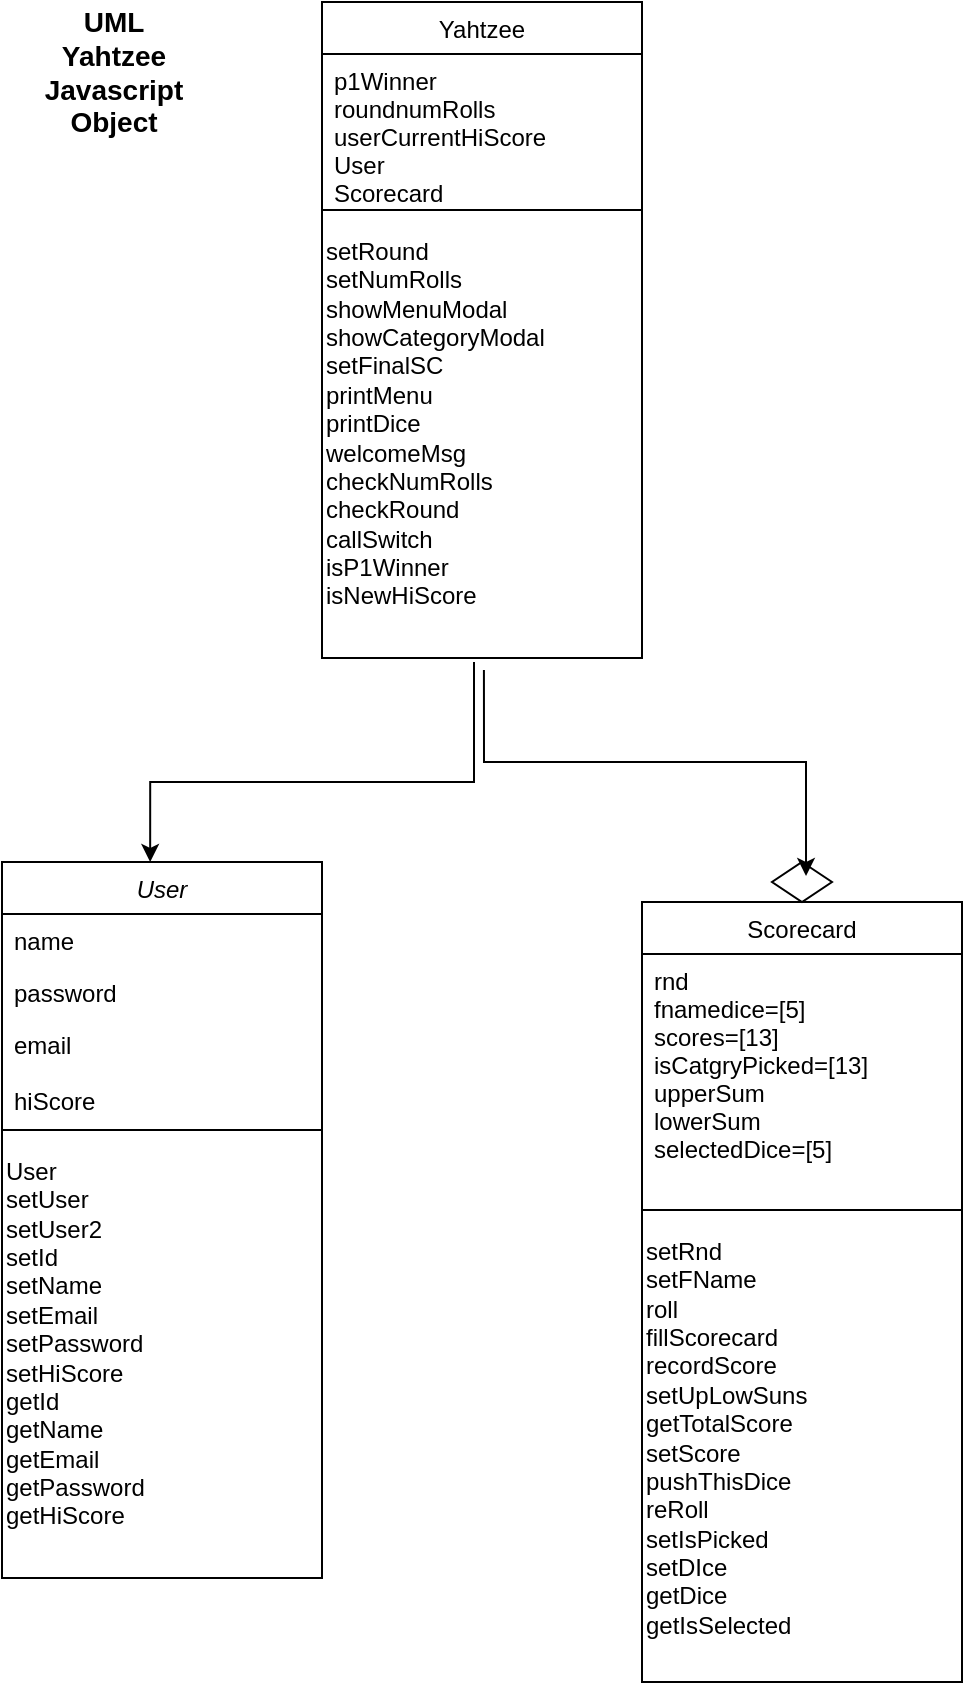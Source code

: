 <mxfile version="21.3.8" type="device">
  <diagram id="C5RBs43oDa-KdzZeNtuy" name="Page-1">
    <mxGraphModel dx="1254" dy="702" grid="1" gridSize="10" guides="1" tooltips="1" connect="1" arrows="1" fold="1" page="1" pageScale="1" pageWidth="827" pageHeight="1169" math="0" shadow="0">
      <root>
        <mxCell id="WIyWlLk6GJQsqaUBKTNV-0" />
        <mxCell id="WIyWlLk6GJQsqaUBKTNV-1" parent="WIyWlLk6GJQsqaUBKTNV-0" />
        <mxCell id="zkfFHV4jXpPFQw0GAbJ--0" value="User" style="swimlane;fontStyle=2;align=center;verticalAlign=top;childLayout=stackLayout;horizontal=1;startSize=26;horizontalStack=0;resizeParent=1;resizeLast=0;collapsible=1;marginBottom=0;rounded=0;shadow=0;strokeWidth=1;" parent="WIyWlLk6GJQsqaUBKTNV-1" vertex="1">
          <mxGeometry x="174" y="500" width="160" height="358" as="geometry">
            <mxRectangle x="230" y="140" width="160" height="26" as="alternateBounds" />
          </mxGeometry>
        </mxCell>
        <mxCell id="zkfFHV4jXpPFQw0GAbJ--1" value="name" style="text;align=left;verticalAlign=top;spacingLeft=4;spacingRight=4;overflow=hidden;rotatable=0;points=[[0,0.5],[1,0.5]];portConstraint=eastwest;" parent="zkfFHV4jXpPFQw0GAbJ--0" vertex="1">
          <mxGeometry y="26" width="160" height="26" as="geometry" />
        </mxCell>
        <mxCell id="zkfFHV4jXpPFQw0GAbJ--2" value="password" style="text;align=left;verticalAlign=top;spacingLeft=4;spacingRight=4;overflow=hidden;rotatable=0;points=[[0,0.5],[1,0.5]];portConstraint=eastwest;rounded=0;shadow=0;html=0;" parent="zkfFHV4jXpPFQw0GAbJ--0" vertex="1">
          <mxGeometry y="52" width="160" height="26" as="geometry" />
        </mxCell>
        <mxCell id="zkfFHV4jXpPFQw0GAbJ--3" value="email&#xa;&#xa;hiScore&#xa;" style="text;align=left;verticalAlign=top;spacingLeft=4;spacingRight=4;overflow=hidden;rotatable=0;points=[[0,0.5],[1,0.5]];portConstraint=eastwest;rounded=0;shadow=0;html=0;" parent="zkfFHV4jXpPFQw0GAbJ--0" vertex="1">
          <mxGeometry y="78" width="160" height="52" as="geometry" />
        </mxCell>
        <mxCell id="zkfFHV4jXpPFQw0GAbJ--4" value="" style="line;html=1;strokeWidth=1;align=left;verticalAlign=middle;spacingTop=-1;spacingLeft=3;spacingRight=3;rotatable=0;labelPosition=right;points=[];portConstraint=eastwest;" parent="zkfFHV4jXpPFQw0GAbJ--0" vertex="1">
          <mxGeometry y="130" width="160" height="8" as="geometry" />
        </mxCell>
        <mxCell id="QiL-6OsCLGK97QEgeStm-1" value="&lt;div align=&quot;left&quot;&gt;User&lt;/div&gt;&lt;div align=&quot;left&quot;&gt;setUser&lt;/div&gt;&lt;div align=&quot;left&quot;&gt;setUser2&lt;br&gt;&lt;/div&gt;&lt;div align=&quot;left&quot;&gt;setId&lt;/div&gt;&lt;div align=&quot;left&quot;&gt;setName&lt;/div&gt;&lt;div align=&quot;left&quot;&gt;setEmail&lt;/div&gt;&lt;div align=&quot;left&quot;&gt;setPassword&lt;/div&gt;&lt;div align=&quot;left&quot;&gt;setHiScore&lt;/div&gt;&lt;div align=&quot;left&quot;&gt;getId&lt;/div&gt;&lt;div align=&quot;left&quot;&gt;getName&lt;/div&gt;&lt;div align=&quot;left&quot;&gt;getEmail&lt;/div&gt;&lt;div align=&quot;left&quot;&gt;getPassword&lt;/div&gt;&lt;div align=&quot;left&quot;&gt;getHiScore&lt;br&gt;&lt;/div&gt;&lt;div align=&quot;left&quot;&gt;&lt;br&gt;&lt;/div&gt;" style="text;html=1;align=left;verticalAlign=middle;resizable=0;points=[];autosize=1;strokeColor=none;fillColor=none;" vertex="1" parent="zkfFHV4jXpPFQw0GAbJ--0">
          <mxGeometry y="138" width="160" height="220" as="geometry" />
        </mxCell>
        <mxCell id="QiL-6OsCLGK97QEgeStm-5" style="edgeStyle=orthogonalEdgeStyle;rounded=0;orthogonalLoop=1;jettySize=auto;html=1;entryX=0.463;entryY=0;entryDx=0;entryDy=0;entryPerimeter=0;" edge="1" parent="WIyWlLk6GJQsqaUBKTNV-1" target="zkfFHV4jXpPFQw0GAbJ--0">
          <mxGeometry relative="1" as="geometry">
            <mxPoint x="410" y="400" as="sourcePoint" />
            <Array as="points">
              <mxPoint x="410" y="460" />
              <mxPoint x="248" y="460" />
            </Array>
          </mxGeometry>
        </mxCell>
        <mxCell id="zkfFHV4jXpPFQw0GAbJ--6" value="Yahtzee" style="swimlane;fontStyle=0;align=center;verticalAlign=top;childLayout=stackLayout;horizontal=1;startSize=26;horizontalStack=0;resizeParent=1;resizeLast=0;collapsible=1;marginBottom=0;rounded=0;shadow=0;strokeWidth=1;" parent="WIyWlLk6GJQsqaUBKTNV-1" vertex="1">
          <mxGeometry x="334" y="70" width="160" height="328" as="geometry">
            <mxRectangle x="130" y="380" width="160" height="26" as="alternateBounds" />
          </mxGeometry>
        </mxCell>
        <mxCell id="zkfFHV4jXpPFQw0GAbJ--7" value="p1Winner&#xa;roundnumRolls&#xa;userCurrentHiScore&#xa;User&#xa;Scorecard&#xa;" style="text;align=left;verticalAlign=top;spacingLeft=4;spacingRight=4;overflow=hidden;rotatable=0;points=[[0,0.5],[1,0.5]];portConstraint=eastwest;" parent="zkfFHV4jXpPFQw0GAbJ--6" vertex="1">
          <mxGeometry y="26" width="160" height="74" as="geometry" />
        </mxCell>
        <mxCell id="zkfFHV4jXpPFQw0GAbJ--9" value="" style="line;html=1;strokeWidth=1;align=left;verticalAlign=middle;spacingTop=-1;spacingLeft=3;spacingRight=3;rotatable=0;labelPosition=right;points=[];portConstraint=eastwest;" parent="zkfFHV4jXpPFQw0GAbJ--6" vertex="1">
          <mxGeometry y="100" width="160" height="8" as="geometry" />
        </mxCell>
        <mxCell id="QiL-6OsCLGK97QEgeStm-2" value="&lt;div align=&quot;left&quot;&gt;setRound&lt;br&gt;setNumRolls&lt;br&gt;showMenuModal&lt;br&gt;showCategoryModal&lt;br&gt;setFinalSC&lt;br&gt;printMenu&lt;br&gt;printDice&lt;br&gt;welcomeMsg&lt;br&gt;checkNumRolls&lt;br&gt;checkRound&lt;br&gt;callSwitch&lt;/div&gt;&lt;div align=&quot;left&quot;&gt;isP1Winner&lt;br&gt;&lt;/div&gt;&lt;div align=&quot;left&quot;&gt;isNewHiScore&lt;br&gt;&lt;br&gt;&lt;/div&gt;" style="text;html=1;align=left;verticalAlign=middle;resizable=0;points=[];autosize=1;strokeColor=none;fillColor=none;" vertex="1" parent="zkfFHV4jXpPFQw0GAbJ--6">
          <mxGeometry y="108" width="160" height="220" as="geometry" />
        </mxCell>
        <mxCell id="zkfFHV4jXpPFQw0GAbJ--17" value="Scorecard" style="swimlane;fontStyle=0;align=center;verticalAlign=top;childLayout=stackLayout;horizontal=1;startSize=26;horizontalStack=0;resizeParent=1;resizeLast=0;collapsible=1;marginBottom=0;rounded=0;shadow=0;strokeWidth=1;" parent="WIyWlLk6GJQsqaUBKTNV-1" vertex="1">
          <mxGeometry x="494" y="520" width="160" height="390" as="geometry">
            <mxRectangle x="550" y="140" width="160" height="26" as="alternateBounds" />
          </mxGeometry>
        </mxCell>
        <mxCell id="zkfFHV4jXpPFQw0GAbJ--18" value="rnd&#xa;fnamedice=[5]&#xa;scores=[13]&#xa;isCatgryPicked=[13]&#xa;upperSum&#xa;lowerSum&#xa;selectedDice=[5]&#xa;&#xa;&#xa;" style="text;align=left;verticalAlign=top;spacingLeft=4;spacingRight=4;overflow=hidden;rotatable=0;points=[[0,0.5],[1,0.5]];portConstraint=eastwest;" parent="zkfFHV4jXpPFQw0GAbJ--17" vertex="1">
          <mxGeometry y="26" width="160" height="124" as="geometry" />
        </mxCell>
        <mxCell id="zkfFHV4jXpPFQw0GAbJ--23" value="" style="line;html=1;strokeWidth=1;align=left;verticalAlign=middle;spacingTop=-1;spacingLeft=3;spacingRight=3;rotatable=0;labelPosition=right;points=[];portConstraint=eastwest;" parent="zkfFHV4jXpPFQw0GAbJ--17" vertex="1">
          <mxGeometry y="150" width="160" height="8" as="geometry" />
        </mxCell>
        <mxCell id="QiL-6OsCLGK97QEgeStm-3" value="&lt;div&gt;setRnd&lt;/div&gt;&lt;div&gt;setFName&lt;/div&gt;&lt;div&gt;roll&lt;/div&gt;&lt;div&gt;fillScorecard&lt;/div&gt;&lt;div&gt;recordScore&lt;/div&gt;&lt;div&gt;setUpLowSuns&lt;/div&gt;&lt;div&gt;getTotalScore&lt;/div&gt;&lt;div&gt;setScore&lt;/div&gt;&lt;div&gt;pushThisDice&lt;/div&gt;&lt;div&gt;reRoll&lt;/div&gt;&lt;div&gt;setIsPicked&lt;/div&gt;&lt;div&gt;setDIce&lt;/div&gt;&lt;div&gt;getDice&lt;/div&gt;&lt;div&gt;getIsSelected&lt;/div&gt;" style="text;html=1;align=left;verticalAlign=middle;resizable=0;points=[];autosize=1;strokeColor=none;fillColor=none;" vertex="1" parent="zkfFHV4jXpPFQw0GAbJ--17">
          <mxGeometry y="158" width="160" height="220" as="geometry" />
        </mxCell>
        <mxCell id="QiL-6OsCLGK97QEgeStm-7" value="" style="rhombus;whiteSpace=wrap;html=1;" vertex="1" parent="WIyWlLk6GJQsqaUBKTNV-1">
          <mxGeometry x="559" y="500" width="30" height="20" as="geometry" />
        </mxCell>
        <mxCell id="QiL-6OsCLGK97QEgeStm-10" style="edgeStyle=orthogonalEdgeStyle;rounded=0;orthogonalLoop=1;jettySize=auto;html=1;entryX=0.567;entryY=0.35;entryDx=0;entryDy=0;entryPerimeter=0;exitX=0.506;exitY=1.027;exitDx=0;exitDy=0;exitPerimeter=0;" edge="1" parent="WIyWlLk6GJQsqaUBKTNV-1" source="QiL-6OsCLGK97QEgeStm-2" target="QiL-6OsCLGK97QEgeStm-7">
          <mxGeometry relative="1" as="geometry">
            <Array as="points">
              <mxPoint x="415" y="450" />
              <mxPoint x="576" y="450" />
            </Array>
          </mxGeometry>
        </mxCell>
        <mxCell id="QiL-6OsCLGK97QEgeStm-11" value="&lt;div&gt;&lt;b&gt;&lt;font style=&quot;font-size: 14px;&quot;&gt;UML&lt;/font&gt;&lt;/b&gt;&lt;/div&gt;&lt;div&gt;&lt;b&gt;&lt;font style=&quot;font-size: 14px;&quot;&gt;Yahtzee&lt;/font&gt;&lt;/b&gt;&lt;/div&gt;&lt;div&gt;&lt;b&gt;&lt;font style=&quot;font-size: 14px;&quot;&gt;Javascript&lt;/font&gt;&lt;/b&gt;&lt;/div&gt;&lt;div&gt;&lt;b&gt;&lt;font style=&quot;font-size: 14px;&quot;&gt;Object&lt;br&gt;&lt;/font&gt;&lt;/b&gt;&lt;/div&gt;" style="text;strokeColor=none;align=center;fillColor=none;html=1;verticalAlign=middle;whiteSpace=wrap;rounded=0;" vertex="1" parent="WIyWlLk6GJQsqaUBKTNV-1">
          <mxGeometry x="200" y="70" width="60" height="70" as="geometry" />
        </mxCell>
      </root>
    </mxGraphModel>
  </diagram>
</mxfile>
